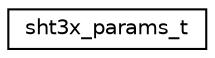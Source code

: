 digraph "Graphical Class Hierarchy"
{
 // LATEX_PDF_SIZE
  edge [fontname="Helvetica",fontsize="10",labelfontname="Helvetica",labelfontsize="10"];
  node [fontname="Helvetica",fontsize="10",shape=record];
  rankdir="LR";
  Node0 [label="sht3x_params_t",height=0.2,width=0.4,color="black", fillcolor="white", style="filled",URL="$structsht3x__params__t.html",tooltip="SHT3x device initialization parameters."];
}
